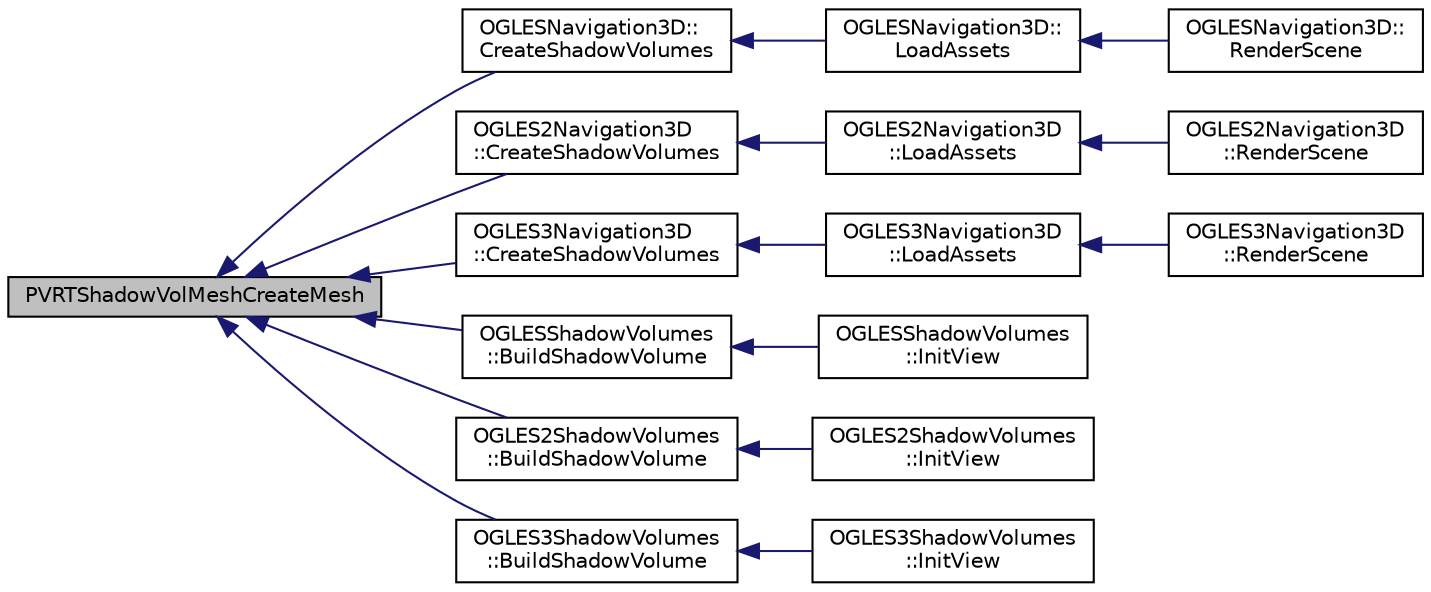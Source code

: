 digraph "PVRTShadowVolMeshCreateMesh"
{
  edge [fontname="Helvetica",fontsize="10",labelfontname="Helvetica",labelfontsize="10"];
  node [fontname="Helvetica",fontsize="10",shape=record];
  rankdir="LR";
  Node1 [label="PVRTShadowVolMeshCreateMesh",height=0.2,width=0.4,color="black", fillcolor="grey75", style="filled", fontcolor="black"];
  Node1 -> Node2 [dir="back",color="midnightblue",fontsize="10",style="solid"];
  Node2 [label="OGLESNavigation3D::\lCreateShadowVolumes",height=0.2,width=0.4,color="black", fillcolor="white", style="filled",URL="$class_o_g_l_e_s_navigation3_d.html#aa31e8c1875cf6fc25418cc5ebec5356c"];
  Node2 -> Node3 [dir="back",color="midnightblue",fontsize="10",style="solid"];
  Node3 [label="OGLESNavigation3D::\lLoadAssets",height=0.2,width=0.4,color="black", fillcolor="white", style="filled",URL="$class_o_g_l_e_s_navigation3_d.html#a074cf37f2ce799f5110126e43b7f81ea"];
  Node3 -> Node4 [dir="back",color="midnightblue",fontsize="10",style="solid"];
  Node4 [label="OGLESNavigation3D::\lRenderScene",height=0.2,width=0.4,color="black", fillcolor="white", style="filled",URL="$class_o_g_l_e_s_navigation3_d.html#a11efe99292758062efe901fb67d54f02"];
  Node1 -> Node5 [dir="back",color="midnightblue",fontsize="10",style="solid"];
  Node5 [label="OGLES2Navigation3D\l::CreateShadowVolumes",height=0.2,width=0.4,color="black", fillcolor="white", style="filled",URL="$class_o_g_l_e_s2_navigation3_d.html#a21af406806e1d242d07719def43bdd23"];
  Node5 -> Node6 [dir="back",color="midnightblue",fontsize="10",style="solid"];
  Node6 [label="OGLES2Navigation3D\l::LoadAssets",height=0.2,width=0.4,color="black", fillcolor="white", style="filled",URL="$class_o_g_l_e_s2_navigation3_d.html#a44021b8be24e6c6a2e1b5a1a8394fe8e"];
  Node6 -> Node7 [dir="back",color="midnightblue",fontsize="10",style="solid"];
  Node7 [label="OGLES2Navigation3D\l::RenderScene",height=0.2,width=0.4,color="black", fillcolor="white", style="filled",URL="$class_o_g_l_e_s2_navigation3_d.html#ac5ad07593faf0e16244b602626d2be3c"];
  Node1 -> Node8 [dir="back",color="midnightblue",fontsize="10",style="solid"];
  Node8 [label="OGLES3Navigation3D\l::CreateShadowVolumes",height=0.2,width=0.4,color="black", fillcolor="white", style="filled",URL="$class_o_g_l_e_s3_navigation3_d.html#a544175a68d5304842dbc5ef16ff725df"];
  Node8 -> Node9 [dir="back",color="midnightblue",fontsize="10",style="solid"];
  Node9 [label="OGLES3Navigation3D\l::LoadAssets",height=0.2,width=0.4,color="black", fillcolor="white", style="filled",URL="$class_o_g_l_e_s3_navigation3_d.html#a74e35de3032850cd4ef7a42786ce75fb"];
  Node9 -> Node10 [dir="back",color="midnightblue",fontsize="10",style="solid"];
  Node10 [label="OGLES3Navigation3D\l::RenderScene",height=0.2,width=0.4,color="black", fillcolor="white", style="filled",URL="$class_o_g_l_e_s3_navigation3_d.html#ad5664c9d3cb07fe1ef321a9ebd4777d9"];
  Node1 -> Node11 [dir="back",color="midnightblue",fontsize="10",style="solid"];
  Node11 [label="OGLESShadowVolumes\l::BuildShadowVolume",height=0.2,width=0.4,color="black", fillcolor="white", style="filled",URL="$class_o_g_l_e_s_shadow_volumes.html#afc81514c8ae501c2e7b90e5403eed799"];
  Node11 -> Node12 [dir="back",color="midnightblue",fontsize="10",style="solid"];
  Node12 [label="OGLESShadowVolumes\l::InitView",height=0.2,width=0.4,color="black", fillcolor="white", style="filled",URL="$class_o_g_l_e_s_shadow_volumes.html#ac0a61f9b6738561c811675d97495ada3"];
  Node1 -> Node13 [dir="back",color="midnightblue",fontsize="10",style="solid"];
  Node13 [label="OGLES2ShadowVolumes\l::BuildShadowVolume",height=0.2,width=0.4,color="black", fillcolor="white", style="filled",URL="$class_o_g_l_e_s2_shadow_volumes.html#acb41fbe23f37e4bc4f5ccc1a99b37b20"];
  Node13 -> Node14 [dir="back",color="midnightblue",fontsize="10",style="solid"];
  Node14 [label="OGLES2ShadowVolumes\l::InitView",height=0.2,width=0.4,color="black", fillcolor="white", style="filled",URL="$class_o_g_l_e_s2_shadow_volumes.html#a8b958a2eb2cb4b01f2b0c98d5868cb3f"];
  Node1 -> Node15 [dir="back",color="midnightblue",fontsize="10",style="solid"];
  Node15 [label="OGLES3ShadowVolumes\l::BuildShadowVolume",height=0.2,width=0.4,color="black", fillcolor="white", style="filled",URL="$class_o_g_l_e_s3_shadow_volumes.html#a8a26baf5c65319e4b7beee2c06cc35d0"];
  Node15 -> Node16 [dir="back",color="midnightblue",fontsize="10",style="solid"];
  Node16 [label="OGLES3ShadowVolumes\l::InitView",height=0.2,width=0.4,color="black", fillcolor="white", style="filled",URL="$class_o_g_l_e_s3_shadow_volumes.html#a7d8ecc7d68cd71a6d67de38676209b16"];
}
